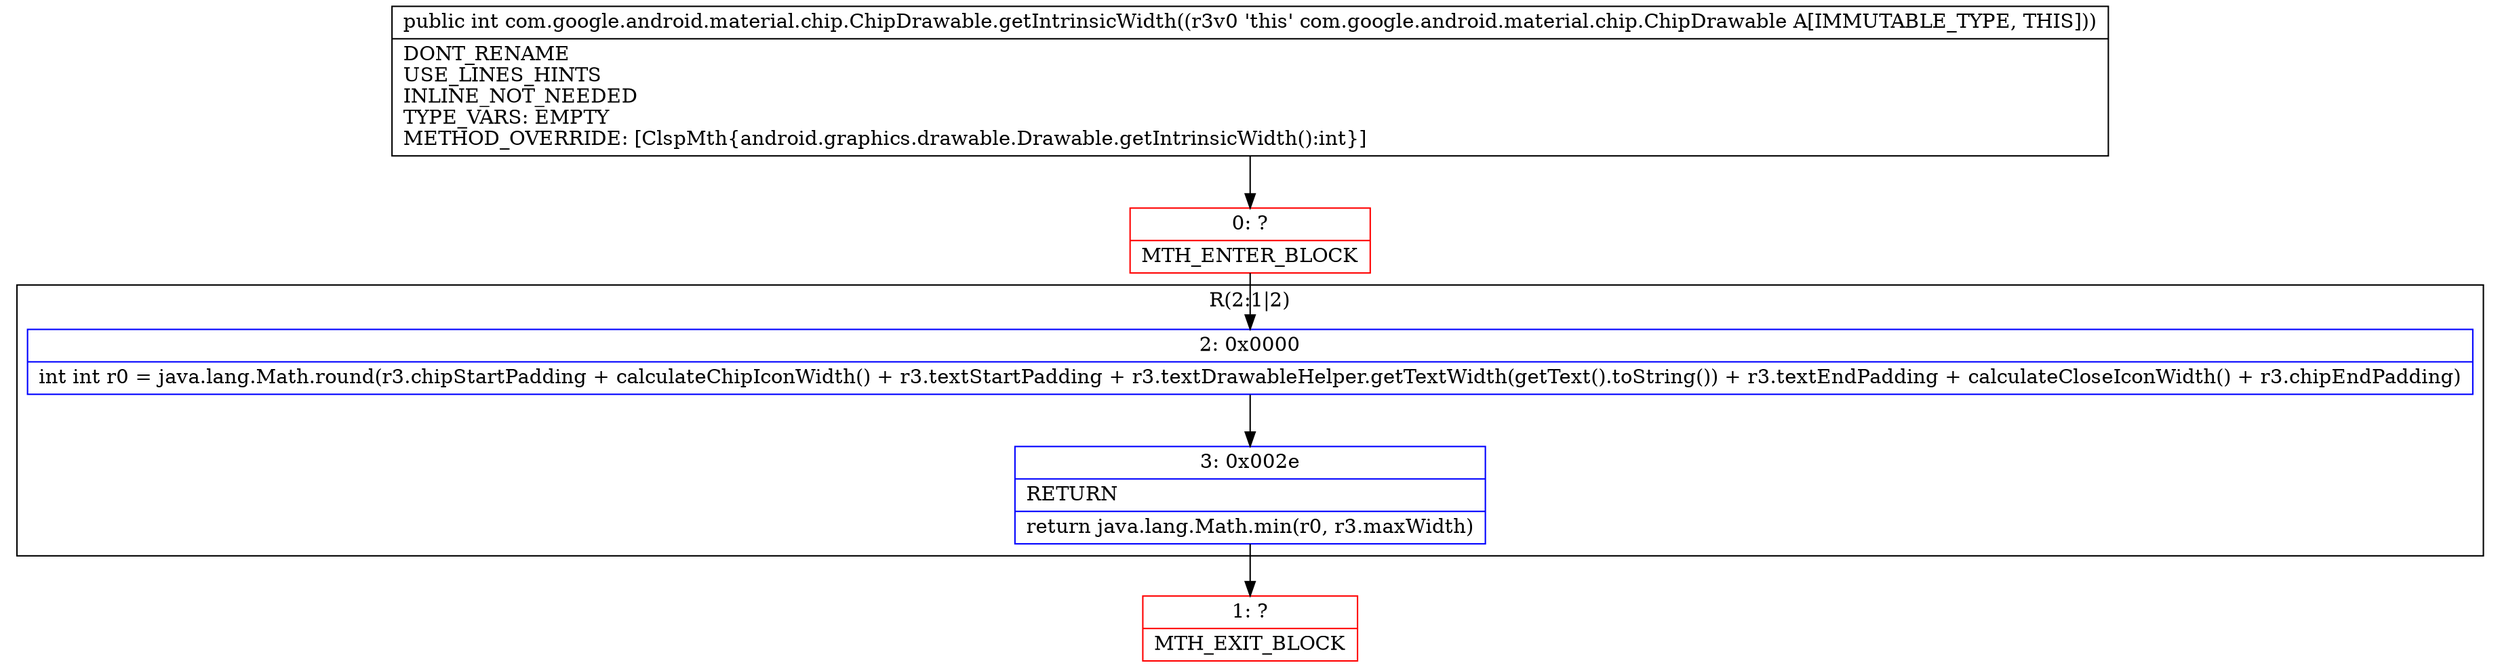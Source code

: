 digraph "CFG forcom.google.android.material.chip.ChipDrawable.getIntrinsicWidth()I" {
subgraph cluster_Region_962993189 {
label = "R(2:1|2)";
node [shape=record,color=blue];
Node_2 [shape=record,label="{2\:\ 0x0000|int int r0 = java.lang.Math.round(r3.chipStartPadding + calculateChipIconWidth() + r3.textStartPadding + r3.textDrawableHelper.getTextWidth(getText().toString()) + r3.textEndPadding + calculateCloseIconWidth() + r3.chipEndPadding)\l}"];
Node_3 [shape=record,label="{3\:\ 0x002e|RETURN\l|return java.lang.Math.min(r0, r3.maxWidth)\l}"];
}
Node_0 [shape=record,color=red,label="{0\:\ ?|MTH_ENTER_BLOCK\l}"];
Node_1 [shape=record,color=red,label="{1\:\ ?|MTH_EXIT_BLOCK\l}"];
MethodNode[shape=record,label="{public int com.google.android.material.chip.ChipDrawable.getIntrinsicWidth((r3v0 'this' com.google.android.material.chip.ChipDrawable A[IMMUTABLE_TYPE, THIS]))  | DONT_RENAME\lUSE_LINES_HINTS\lINLINE_NOT_NEEDED\lTYPE_VARS: EMPTY\lMETHOD_OVERRIDE: [ClspMth\{android.graphics.drawable.Drawable.getIntrinsicWidth():int\}]\l}"];
MethodNode -> Node_0;Node_2 -> Node_3;
Node_3 -> Node_1;
Node_0 -> Node_2;
}

